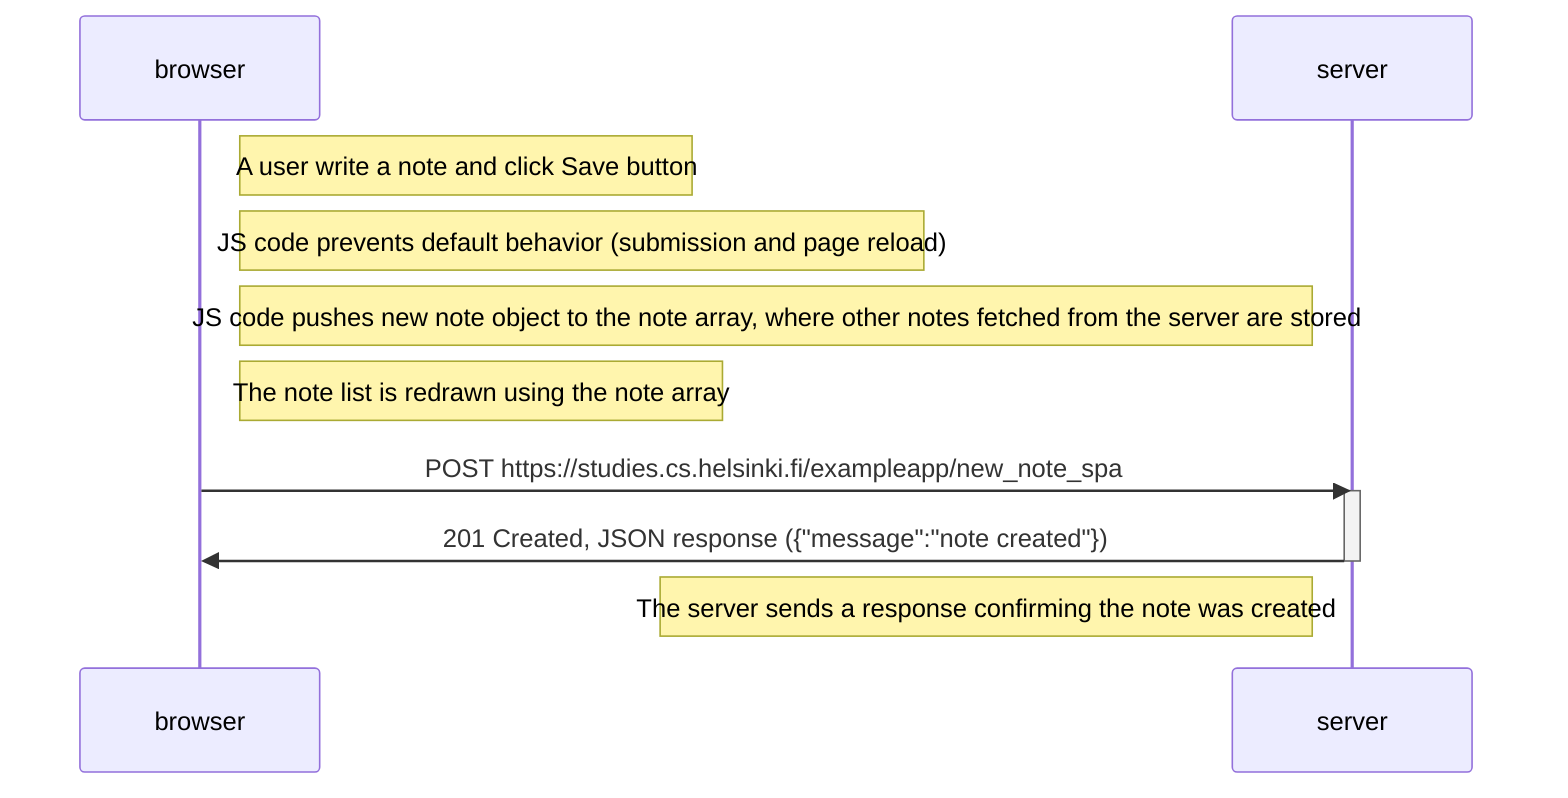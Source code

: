 sequenceDiagram
participant browser
participant server

Note right of browser: A user write a note and click Save button
Note right of browser: JS code prevents default behavior (submission and page reload)
Note right of browser: JS code pushes new note object to the note array, where other notes fetched from the server are stored
Note right of browser: The note list is redrawn using the note array

browser->>server: POST https://studies.cs.helsinki.fi/exampleapp/new_note_spa
activate server
server->>browser: 201 Created, JSON response ({"message":"note created"})
deactivate server

Note left of server: The server sends a response confirming the note was created